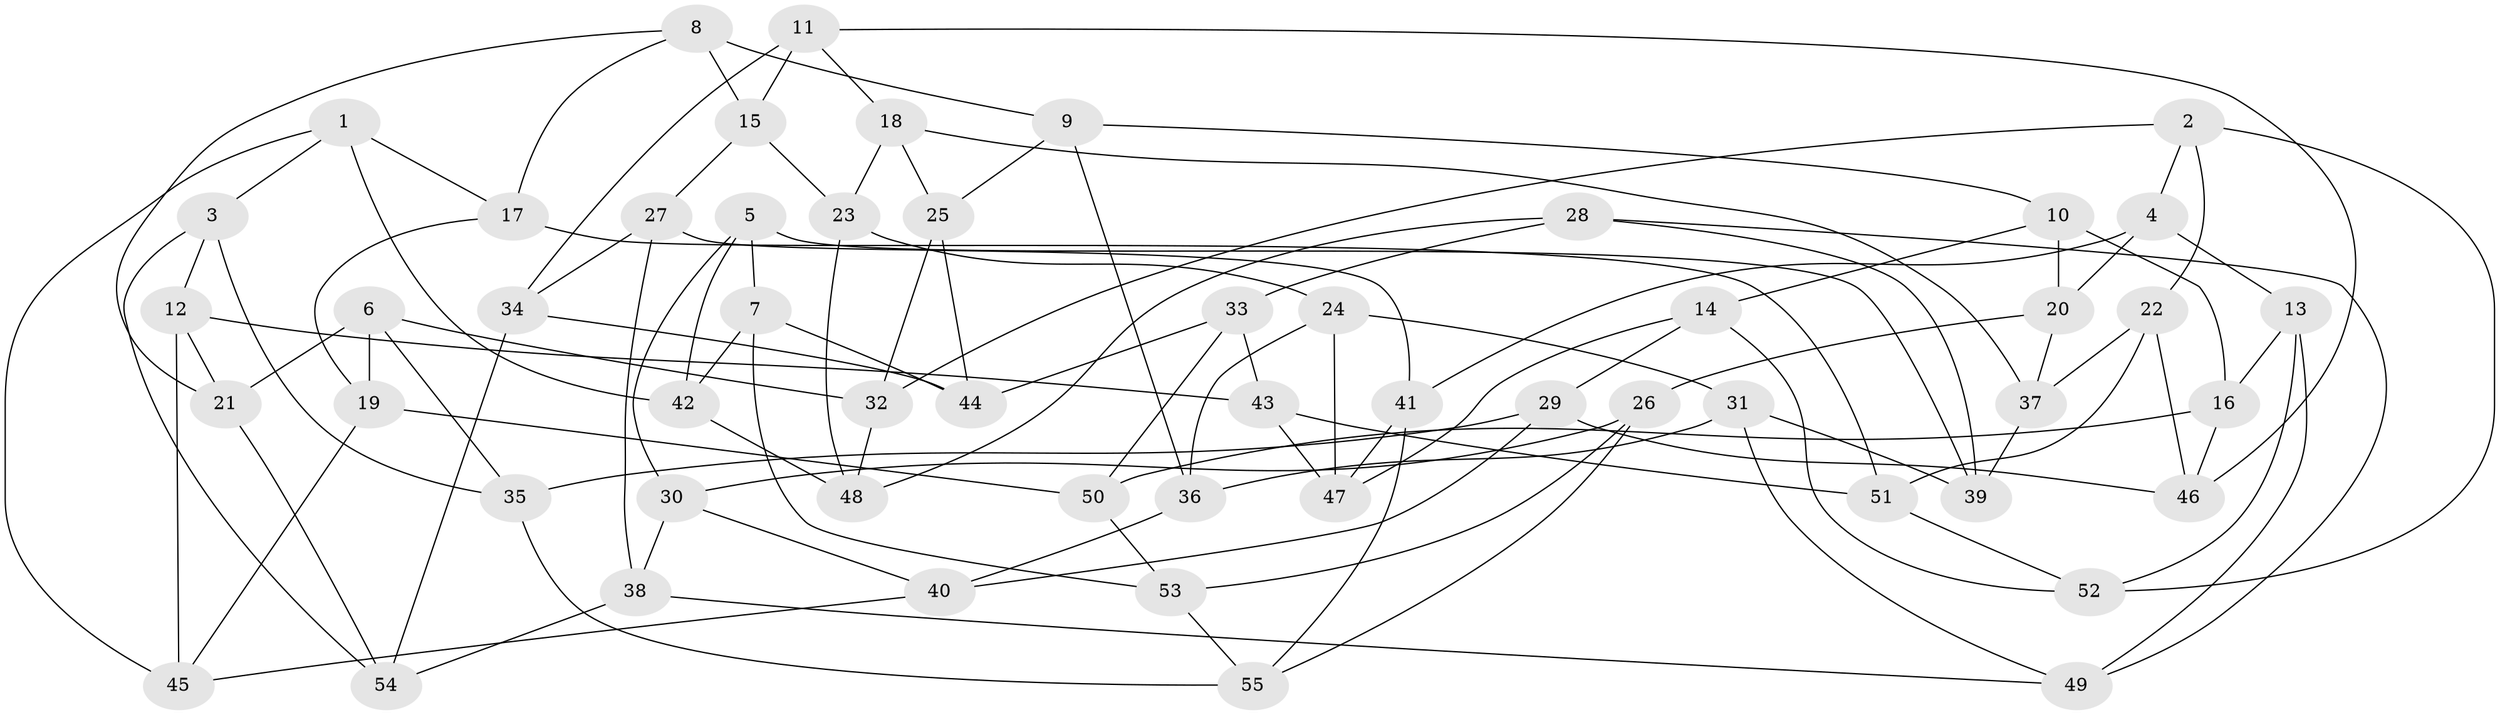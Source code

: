 // coarse degree distribution, {3: 0.09090909090909091, 9: 0.030303030303030304, 4: 0.6363636363636364, 5: 0.15151515151515152, 7: 0.030303030303030304, 6: 0.030303030303030304, 8: 0.030303030303030304}
// Generated by graph-tools (version 1.1) at 2025/01/03/04/25 22:01:13]
// undirected, 55 vertices, 110 edges
graph export_dot {
graph [start="1"]
  node [color=gray90,style=filled];
  1;
  2;
  3;
  4;
  5;
  6;
  7;
  8;
  9;
  10;
  11;
  12;
  13;
  14;
  15;
  16;
  17;
  18;
  19;
  20;
  21;
  22;
  23;
  24;
  25;
  26;
  27;
  28;
  29;
  30;
  31;
  32;
  33;
  34;
  35;
  36;
  37;
  38;
  39;
  40;
  41;
  42;
  43;
  44;
  45;
  46;
  47;
  48;
  49;
  50;
  51;
  52;
  53;
  54;
  55;
  1 -- 45;
  1 -- 3;
  1 -- 42;
  1 -- 17;
  2 -- 4;
  2 -- 52;
  2 -- 32;
  2 -- 22;
  3 -- 54;
  3 -- 35;
  3 -- 12;
  4 -- 20;
  4 -- 41;
  4 -- 13;
  5 -- 7;
  5 -- 42;
  5 -- 30;
  5 -- 39;
  6 -- 19;
  6 -- 21;
  6 -- 35;
  6 -- 32;
  7 -- 44;
  7 -- 42;
  7 -- 53;
  8 -- 17;
  8 -- 21;
  8 -- 15;
  8 -- 9;
  9 -- 25;
  9 -- 10;
  9 -- 36;
  10 -- 16;
  10 -- 14;
  10 -- 20;
  11 -- 46;
  11 -- 34;
  11 -- 15;
  11 -- 18;
  12 -- 21;
  12 -- 45;
  12 -- 43;
  13 -- 52;
  13 -- 49;
  13 -- 16;
  14 -- 47;
  14 -- 52;
  14 -- 29;
  15 -- 27;
  15 -- 23;
  16 -- 50;
  16 -- 46;
  17 -- 19;
  17 -- 51;
  18 -- 23;
  18 -- 37;
  18 -- 25;
  19 -- 45;
  19 -- 50;
  20 -- 26;
  20 -- 37;
  21 -- 54;
  22 -- 51;
  22 -- 37;
  22 -- 46;
  23 -- 48;
  23 -- 24;
  24 -- 47;
  24 -- 31;
  24 -- 36;
  25 -- 44;
  25 -- 32;
  26 -- 30;
  26 -- 53;
  26 -- 55;
  27 -- 34;
  27 -- 38;
  27 -- 41;
  28 -- 49;
  28 -- 39;
  28 -- 33;
  28 -- 48;
  29 -- 46;
  29 -- 35;
  29 -- 40;
  30 -- 40;
  30 -- 38;
  31 -- 49;
  31 -- 39;
  31 -- 36;
  32 -- 48;
  33 -- 50;
  33 -- 43;
  33 -- 44;
  34 -- 54;
  34 -- 44;
  35 -- 55;
  36 -- 40;
  37 -- 39;
  38 -- 54;
  38 -- 49;
  40 -- 45;
  41 -- 47;
  41 -- 55;
  42 -- 48;
  43 -- 47;
  43 -- 51;
  50 -- 53;
  51 -- 52;
  53 -- 55;
}
